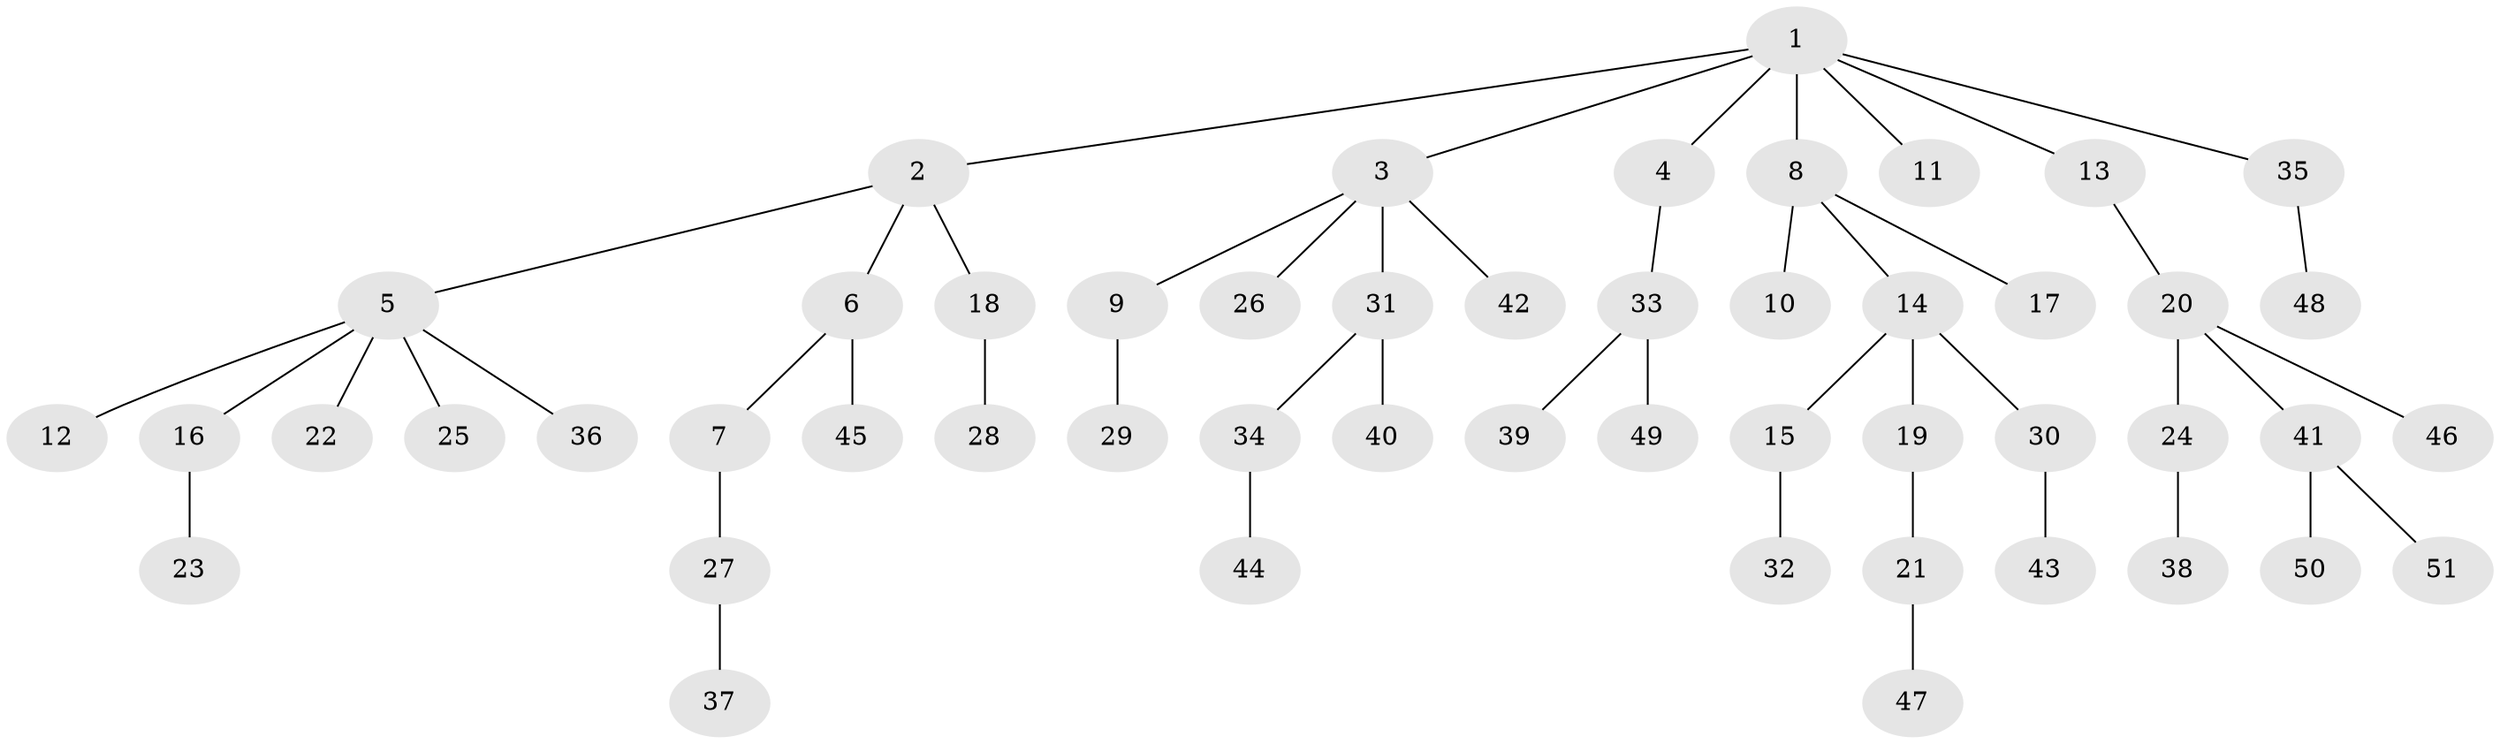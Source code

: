 // Generated by graph-tools (version 1.1) at 2025/50/03/09/25 03:50:18]
// undirected, 51 vertices, 50 edges
graph export_dot {
graph [start="1"]
  node [color=gray90,style=filled];
  1;
  2;
  3;
  4;
  5;
  6;
  7;
  8;
  9;
  10;
  11;
  12;
  13;
  14;
  15;
  16;
  17;
  18;
  19;
  20;
  21;
  22;
  23;
  24;
  25;
  26;
  27;
  28;
  29;
  30;
  31;
  32;
  33;
  34;
  35;
  36;
  37;
  38;
  39;
  40;
  41;
  42;
  43;
  44;
  45;
  46;
  47;
  48;
  49;
  50;
  51;
  1 -- 2;
  1 -- 3;
  1 -- 4;
  1 -- 8;
  1 -- 11;
  1 -- 13;
  1 -- 35;
  2 -- 5;
  2 -- 6;
  2 -- 18;
  3 -- 9;
  3 -- 26;
  3 -- 31;
  3 -- 42;
  4 -- 33;
  5 -- 12;
  5 -- 16;
  5 -- 22;
  5 -- 25;
  5 -- 36;
  6 -- 7;
  6 -- 45;
  7 -- 27;
  8 -- 10;
  8 -- 14;
  8 -- 17;
  9 -- 29;
  13 -- 20;
  14 -- 15;
  14 -- 19;
  14 -- 30;
  15 -- 32;
  16 -- 23;
  18 -- 28;
  19 -- 21;
  20 -- 24;
  20 -- 41;
  20 -- 46;
  21 -- 47;
  24 -- 38;
  27 -- 37;
  30 -- 43;
  31 -- 34;
  31 -- 40;
  33 -- 39;
  33 -- 49;
  34 -- 44;
  35 -- 48;
  41 -- 50;
  41 -- 51;
}
